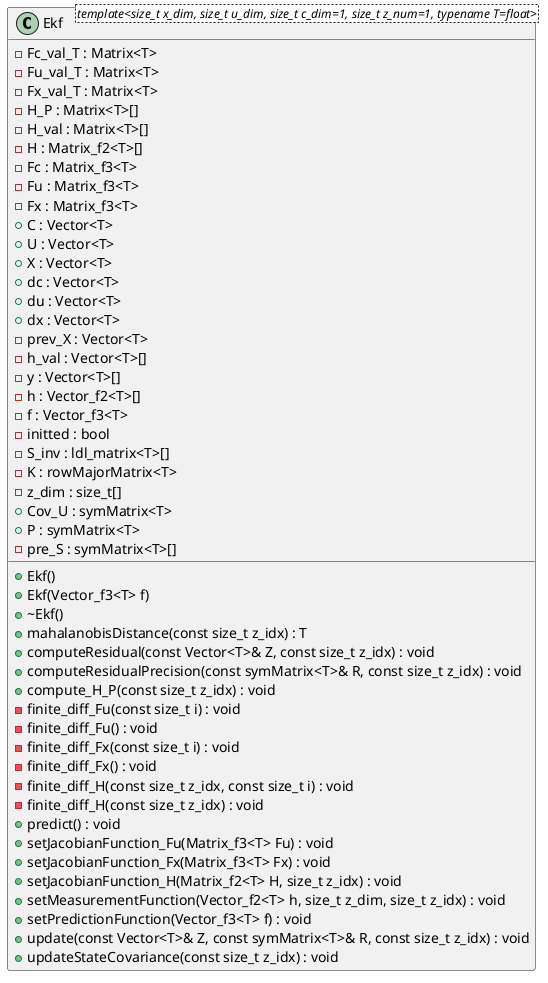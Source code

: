 @startuml





/' Objects '/

class Ekf <template<size_t x_dim, size_t u_dim, size_t c_dim=1, size_t z_num=1, typename T=float>> {
	+Ekf()
	+Ekf(Vector_f3<T> f)
	+~Ekf()
	-Fc_val_T : Matrix<T>
	-Fu_val_T : Matrix<T>
	-Fx_val_T : Matrix<T>
	-H_P : Matrix<T>[]
	-H_val : Matrix<T>[]
	-H : Matrix_f2<T>[]
	-Fc : Matrix_f3<T>
	-Fu : Matrix_f3<T>
	-Fx : Matrix_f3<T>
	+mahalanobisDistance(const size_t z_idx) : T
	+C : Vector<T>
	+U : Vector<T>
	+X : Vector<T>
	+dc : Vector<T>
	+du : Vector<T>
	+dx : Vector<T>
	-prev_X : Vector<T>
	-h_val : Vector<T>[]
	-y : Vector<T>[]
	-h : Vector_f2<T>[]
	-f : Vector_f3<T>
	-initted : bool
	-S_inv : ldl_matrix<T>[]
	-K : rowMajorMatrix<T>
	-z_dim : size_t[]
	+Cov_U : symMatrix<T>
	+P : symMatrix<T>
	-pre_S : symMatrix<T>[]
	+computeResidual(const Vector<T>& Z, const size_t z_idx) : void
	+computeResidualPrecision(const symMatrix<T>& R, const size_t z_idx) : void
	+compute_H_P(const size_t z_idx) : void
	-finite_diff_Fu(const size_t i) : void
	-finite_diff_Fu() : void
	-finite_diff_Fx(const size_t i) : void
	-finite_diff_Fx() : void
	-finite_diff_H(const size_t z_idx, const size_t i) : void
	-finite_diff_H(const size_t z_idx) : void
	+predict() : void
	+setJacobianFunction_Fu(Matrix_f3<T> Fu) : void
	+setJacobianFunction_Fx(Matrix_f3<T> Fx) : void
	+setJacobianFunction_H(Matrix_f2<T> H, size_t z_idx) : void
	+setMeasurementFunction(Vector_f2<T> h, size_t z_dim, size_t z_idx) : void
	+setPredictionFunction(Vector_f3<T> f) : void
	+update(const Vector<T>& Z, const symMatrix<T>& R, const size_t z_idx) : void
	+updateStateCovariance(const size_t z_idx) : void
}





/' Inheritance relationships '/




/' Aggregation relationships '/





/' Nested objects '/



@enduml
